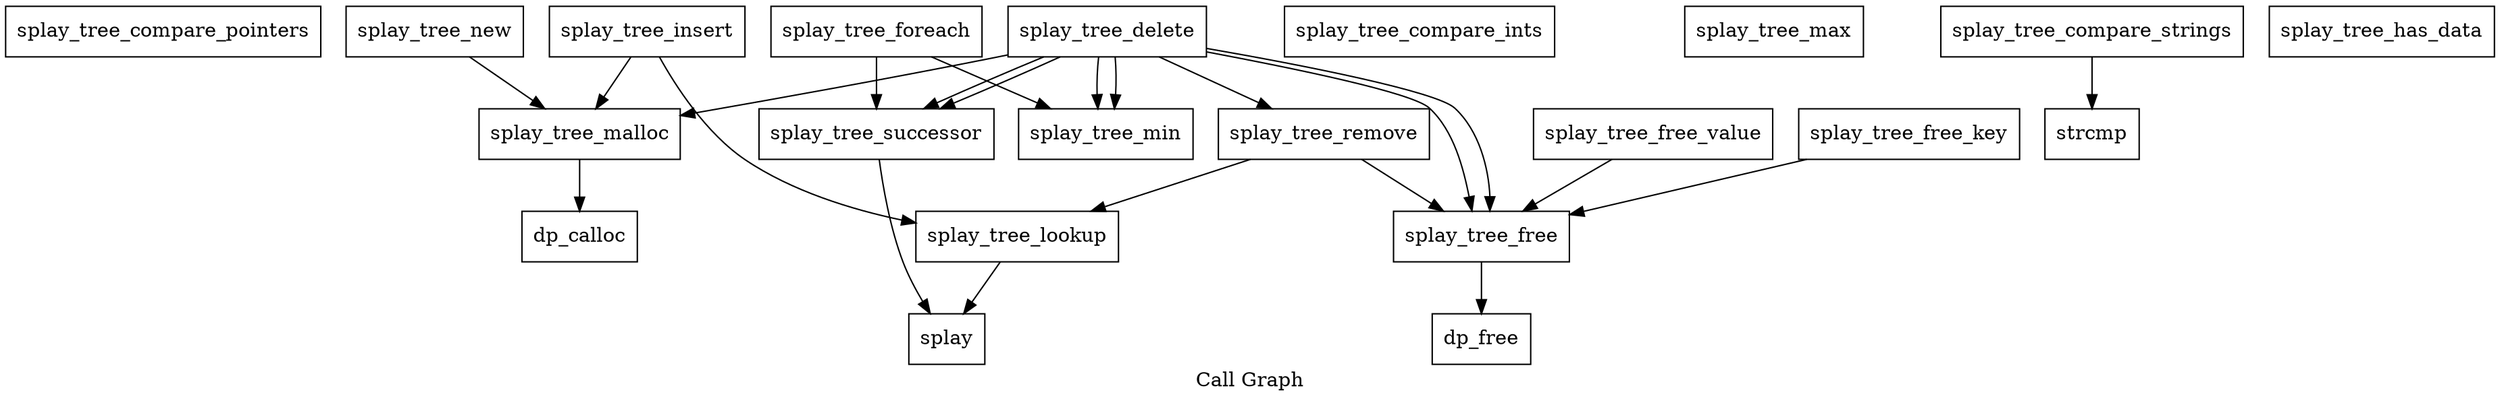 digraph "Call Graph"{
label="Call Graph";
Nodesplay_tree_compare_pointers [shape=record, label="{splay_tree_compare_pointers}"];
Nodesplay_tree_min [shape=record, label="{splay_tree_min}"];
Nodesplay_tree_new [shape=record, label="{splay_tree_new}"];
Nodedp_calloc [shape=record, label="{dp_calloc}"];
Nodesplay_tree_compare_ints [shape=record, label="{splay_tree_compare_ints}"];
Nodesplay_tree_insert [shape=record, label="{splay_tree_insert}"];
Nodesplay_tree_delete [shape=record, label="{splay_tree_delete}"];
Nodesplay_tree_max [shape=record, label="{splay_tree_max}"];
Nodesplay_tree_malloc [shape=record, label="{splay_tree_malloc}"];
Nodesplay_tree_remove [shape=record, label="{splay_tree_remove}"];
Nodesplay_tree_foreach [shape=record, label="{splay_tree_foreach}"];
Nodesplay_tree_free_value [shape=record, label="{splay_tree_free_value}"];
Nodesplay [shape=record, label="{splay}"];
Nodesplay_tree_compare_strings [shape=record, label="{splay_tree_compare_strings}"];
Nodesplay_tree_has_data [shape=record, label="{splay_tree_has_data}"];
Nodesplay_tree_free_key [shape=record, label="{splay_tree_free_key}"];
Nodesplay_tree_free [shape=record, label="{splay_tree_free}"];
Nodesplay_tree_successor [shape=record, label="{splay_tree_successor}"];
Nodesplay_tree_lookup [shape=record, label="{splay_tree_lookup}"];
Nodestrcmp [shape=record, label="{strcmp}"];
Nodedp_free [shape=record, label="{dp_free}"];
Nodesplay_tree_foreach -> Nodesplay_tree_min;
Nodesplay_tree_foreach -> Nodesplay_tree_successor;
Nodesplay_tree_new -> Nodesplay_tree_malloc;
Nodesplay_tree_insert -> Nodesplay_tree_lookup;
Nodesplay_tree_insert -> Nodesplay_tree_malloc;
Nodesplay_tree_remove -> Nodesplay_tree_lookup;
Nodesplay_tree_remove -> Nodesplay_tree_free;
Nodesplay_tree_malloc -> Nodedp_calloc;
Nodesplay_tree_free_value -> Nodesplay_tree_free;
Nodesplay_tree_compare_strings -> Nodestrcmp;
Nodesplay_tree_free -> Nodedp_free;
Nodesplay_tree_successor -> Nodesplay;
Nodesplay_tree_lookup -> Nodesplay;
Nodesplay_tree_delete -> Nodesplay_tree_min;
Nodesplay_tree_delete -> Nodesplay_tree_successor;
Nodesplay_tree_delete -> Nodesplay_tree_malloc;
Nodesplay_tree_delete -> Nodesplay_tree_min;
Nodesplay_tree_delete -> Nodesplay_tree_successor;
Nodesplay_tree_delete -> Nodesplay_tree_remove;
Nodesplay_tree_delete -> Nodesplay_tree_free;
Nodesplay_tree_delete -> Nodesplay_tree_free;
Nodesplay_tree_free_key -> Nodesplay_tree_free;
}
